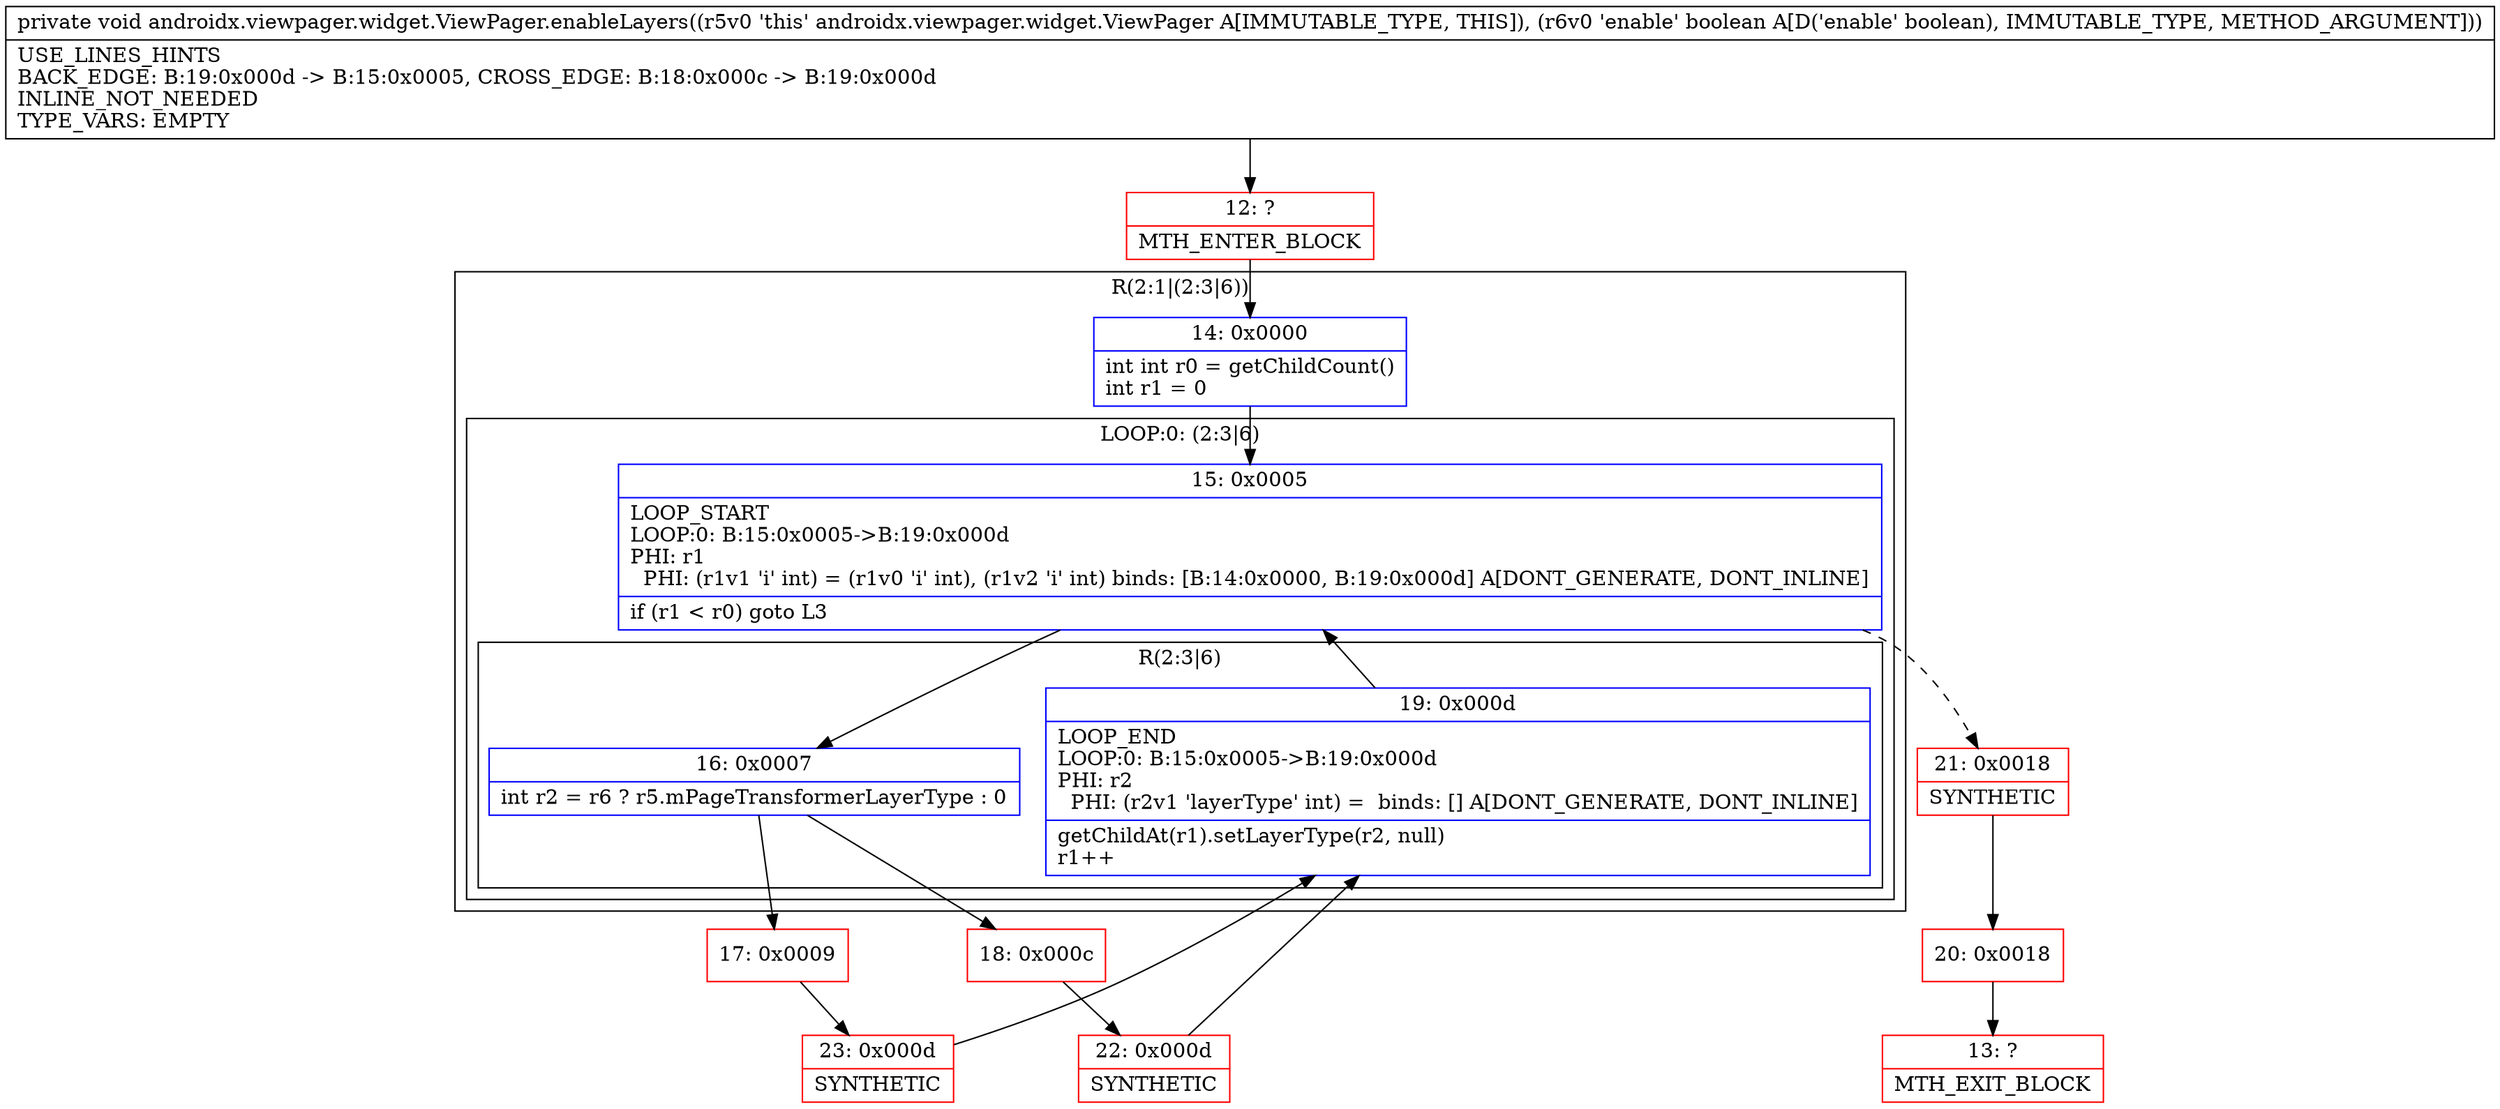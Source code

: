 digraph "CFG forandroidx.viewpager.widget.ViewPager.enableLayers(Z)V" {
subgraph cluster_Region_1168108024 {
label = "R(2:1|(2:3|6))";
node [shape=record,color=blue];
Node_14 [shape=record,label="{14\:\ 0x0000|int int r0 = getChildCount()\lint r1 = 0\l}"];
subgraph cluster_LoopRegion_586799461 {
label = "LOOP:0: (2:3|6)";
node [shape=record,color=blue];
Node_15 [shape=record,label="{15\:\ 0x0005|LOOP_START\lLOOP:0: B:15:0x0005\-\>B:19:0x000d\lPHI: r1 \l  PHI: (r1v1 'i' int) = (r1v0 'i' int), (r1v2 'i' int) binds: [B:14:0x0000, B:19:0x000d] A[DONT_GENERATE, DONT_INLINE]\l|if (r1 \< r0) goto L3\l}"];
subgraph cluster_Region_2002314668 {
label = "R(2:3|6)";
node [shape=record,color=blue];
Node_16 [shape=record,label="{16\:\ 0x0007|int r2 = r6 ? r5.mPageTransformerLayerType : 0\l}"];
Node_19 [shape=record,label="{19\:\ 0x000d|LOOP_END\lLOOP:0: B:15:0x0005\-\>B:19:0x000d\lPHI: r2 \l  PHI: (r2v1 'layerType' int) =  binds: [] A[DONT_GENERATE, DONT_INLINE]\l|getChildAt(r1).setLayerType(r2, null)\lr1++\l}"];
}
}
}
Node_12 [shape=record,color=red,label="{12\:\ ?|MTH_ENTER_BLOCK\l}"];
Node_17 [shape=record,color=red,label="{17\:\ 0x0009}"];
Node_23 [shape=record,color=red,label="{23\:\ 0x000d|SYNTHETIC\l}"];
Node_18 [shape=record,color=red,label="{18\:\ 0x000c}"];
Node_22 [shape=record,color=red,label="{22\:\ 0x000d|SYNTHETIC\l}"];
Node_21 [shape=record,color=red,label="{21\:\ 0x0018|SYNTHETIC\l}"];
Node_20 [shape=record,color=red,label="{20\:\ 0x0018}"];
Node_13 [shape=record,color=red,label="{13\:\ ?|MTH_EXIT_BLOCK\l}"];
MethodNode[shape=record,label="{private void androidx.viewpager.widget.ViewPager.enableLayers((r5v0 'this' androidx.viewpager.widget.ViewPager A[IMMUTABLE_TYPE, THIS]), (r6v0 'enable' boolean A[D('enable' boolean), IMMUTABLE_TYPE, METHOD_ARGUMENT]))  | USE_LINES_HINTS\lBACK_EDGE: B:19:0x000d \-\> B:15:0x0005, CROSS_EDGE: B:18:0x000c \-\> B:19:0x000d\lINLINE_NOT_NEEDED\lTYPE_VARS: EMPTY\l}"];
MethodNode -> Node_12;Node_14 -> Node_15;
Node_15 -> Node_16;
Node_15 -> Node_21[style=dashed];
Node_16 -> Node_17;
Node_16 -> Node_18;
Node_19 -> Node_15;
Node_12 -> Node_14;
Node_17 -> Node_23;
Node_23 -> Node_19;
Node_18 -> Node_22;
Node_22 -> Node_19;
Node_21 -> Node_20;
Node_20 -> Node_13;
}


